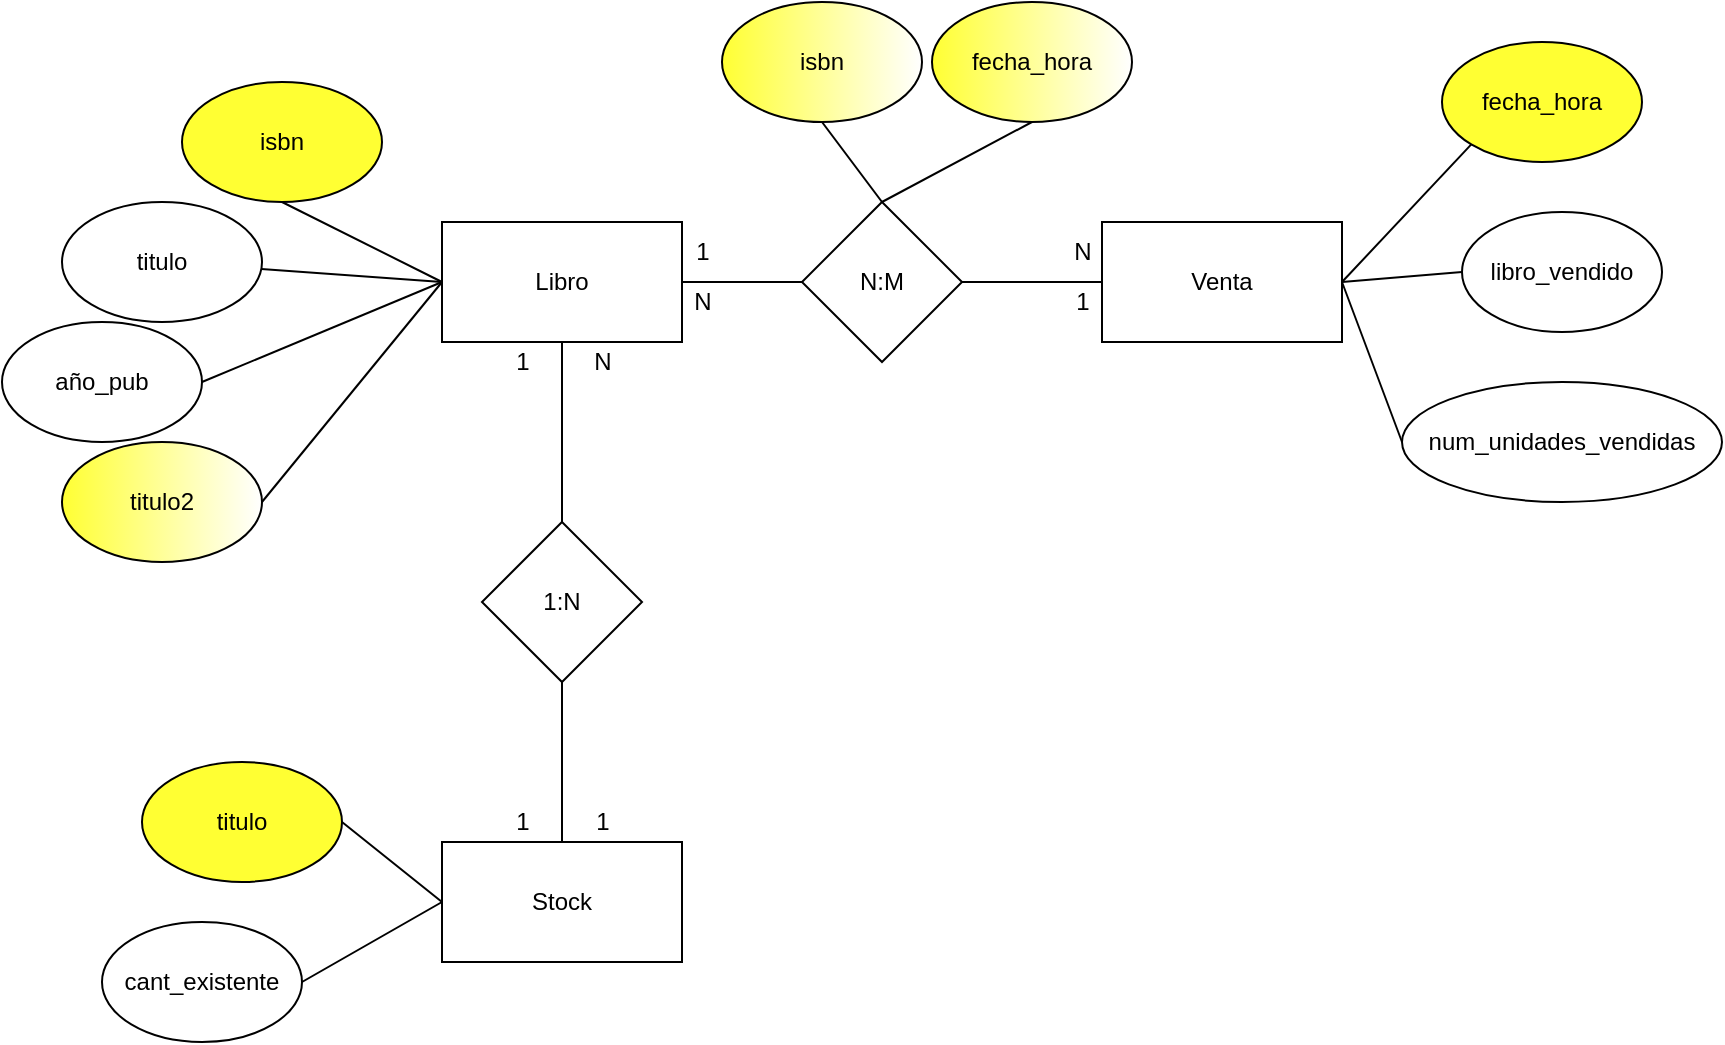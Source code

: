 <mxfile version="20.2.0" type="github">
  <diagram id="R2lEEEUBdFMjLlhIrx00" name="Page-1">
    <mxGraphModel dx="1823" dy="766" grid="1" gridSize="10" guides="1" tooltips="1" connect="1" arrows="1" fold="1" page="1" pageScale="1" pageWidth="850" pageHeight="1100" math="0" shadow="0" extFonts="Permanent Marker^https://fonts.googleapis.com/css?family=Permanent+Marker">
      <root>
        <mxCell id="0" />
        <mxCell id="1" parent="0" />
        <mxCell id="viCMVrCXkihIOLoWAZFG-1" value="Libro" style="rounded=0;whiteSpace=wrap;html=1;" vertex="1" parent="1">
          <mxGeometry x="180" y="250" width="120" height="60" as="geometry" />
        </mxCell>
        <mxCell id="viCMVrCXkihIOLoWAZFG-2" value="titulo" style="ellipse;whiteSpace=wrap;html=1;" vertex="1" parent="1">
          <mxGeometry x="-10" y="240" width="100" height="60" as="geometry" />
        </mxCell>
        <mxCell id="viCMVrCXkihIOLoWAZFG-3" value="isbn" style="ellipse;whiteSpace=wrap;html=1;fillColor=#FFFF33;" vertex="1" parent="1">
          <mxGeometry x="50" y="180" width="100" height="60" as="geometry" />
        </mxCell>
        <mxCell id="viCMVrCXkihIOLoWAZFG-4" value="año_pub" style="ellipse;whiteSpace=wrap;html=1;" vertex="1" parent="1">
          <mxGeometry x="-40" y="300" width="100" height="60" as="geometry" />
        </mxCell>
        <mxCell id="viCMVrCXkihIOLoWAZFG-5" value="" style="endArrow=none;html=1;rounded=0;exitX=0;exitY=0.5;exitDx=0;exitDy=0;entryX=1;entryY=0.5;entryDx=0;entryDy=0;" edge="1" parent="1" source="viCMVrCXkihIOLoWAZFG-1" target="viCMVrCXkihIOLoWAZFG-4">
          <mxGeometry width="50" height="50" relative="1" as="geometry">
            <mxPoint x="370" y="420" as="sourcePoint" />
            <mxPoint x="420" y="370" as="targetPoint" />
          </mxGeometry>
        </mxCell>
        <mxCell id="viCMVrCXkihIOLoWAZFG-6" value="" style="endArrow=none;html=1;rounded=0;exitX=0;exitY=0.5;exitDx=0;exitDy=0;" edge="1" parent="1" source="viCMVrCXkihIOLoWAZFG-1" target="viCMVrCXkihIOLoWAZFG-2">
          <mxGeometry width="50" height="50" relative="1" as="geometry">
            <mxPoint x="370" y="420" as="sourcePoint" />
            <mxPoint x="420" y="370" as="targetPoint" />
          </mxGeometry>
        </mxCell>
        <mxCell id="viCMVrCXkihIOLoWAZFG-7" value="" style="endArrow=none;html=1;rounded=0;exitX=0;exitY=0.5;exitDx=0;exitDy=0;entryX=0.5;entryY=1;entryDx=0;entryDy=0;" edge="1" parent="1" source="viCMVrCXkihIOLoWAZFG-1" target="viCMVrCXkihIOLoWAZFG-3">
          <mxGeometry width="50" height="50" relative="1" as="geometry">
            <mxPoint x="370" y="420" as="sourcePoint" />
            <mxPoint x="420" y="370" as="targetPoint" />
          </mxGeometry>
        </mxCell>
        <mxCell id="viCMVrCXkihIOLoWAZFG-9" value="Stock" style="rounded=0;whiteSpace=wrap;html=1;" vertex="1" parent="1">
          <mxGeometry x="180" y="560" width="120" height="60" as="geometry" />
        </mxCell>
        <mxCell id="viCMVrCXkihIOLoWAZFG-10" value="titulo" style="ellipse;whiteSpace=wrap;html=1;fillColor=#FFFF33;" vertex="1" parent="1">
          <mxGeometry x="30" y="520" width="100" height="60" as="geometry" />
        </mxCell>
        <mxCell id="viCMVrCXkihIOLoWAZFG-11" value="cant_existente" style="ellipse;whiteSpace=wrap;html=1;" vertex="1" parent="1">
          <mxGeometry x="10" y="600" width="100" height="60" as="geometry" />
        </mxCell>
        <mxCell id="viCMVrCXkihIOLoWAZFG-12" value="" style="endArrow=none;html=1;rounded=0;exitX=0;exitY=0.5;exitDx=0;exitDy=0;entryX=1;entryY=0.5;entryDx=0;entryDy=0;" edge="1" parent="1" source="viCMVrCXkihIOLoWAZFG-9" target="viCMVrCXkihIOLoWAZFG-10">
          <mxGeometry width="50" height="50" relative="1" as="geometry">
            <mxPoint x="310" y="500" as="sourcePoint" />
            <mxPoint x="360" y="450" as="targetPoint" />
          </mxGeometry>
        </mxCell>
        <mxCell id="viCMVrCXkihIOLoWAZFG-13" value="" style="endArrow=none;html=1;rounded=0;exitX=0;exitY=0.5;exitDx=0;exitDy=0;entryX=1;entryY=0.5;entryDx=0;entryDy=0;" edge="1" parent="1" source="viCMVrCXkihIOLoWAZFG-9" target="viCMVrCXkihIOLoWAZFG-11">
          <mxGeometry width="50" height="50" relative="1" as="geometry">
            <mxPoint x="310" y="600" as="sourcePoint" />
            <mxPoint x="350" y="560" as="targetPoint" />
          </mxGeometry>
        </mxCell>
        <mxCell id="viCMVrCXkihIOLoWAZFG-14" value="1" style="text;html=1;align=center;verticalAlign=middle;resizable=0;points=[];autosize=1;strokeColor=none;fillColor=none;" vertex="1" parent="1">
          <mxGeometry x="205" y="305" width="30" height="30" as="geometry" />
        </mxCell>
        <mxCell id="viCMVrCXkihIOLoWAZFG-15" value="1" style="text;html=1;align=center;verticalAlign=middle;resizable=0;points=[];autosize=1;strokeColor=none;fillColor=none;" vertex="1" parent="1">
          <mxGeometry x="205" y="535" width="30" height="30" as="geometry" />
        </mxCell>
        <mxCell id="viCMVrCXkihIOLoWAZFG-16" value="1" style="text;html=1;align=center;verticalAlign=middle;resizable=0;points=[];autosize=1;strokeColor=none;fillColor=none;" vertex="1" parent="1">
          <mxGeometry x="245" y="535" width="30" height="30" as="geometry" />
        </mxCell>
        <mxCell id="viCMVrCXkihIOLoWAZFG-17" value="N" style="text;html=1;align=center;verticalAlign=middle;resizable=0;points=[];autosize=1;strokeColor=none;fillColor=none;" vertex="1" parent="1">
          <mxGeometry x="245" y="305" width="30" height="30" as="geometry" />
        </mxCell>
        <mxCell id="viCMVrCXkihIOLoWAZFG-19" value="1:N" style="rhombus;whiteSpace=wrap;html=1;fillColor=#FFFFFF;" vertex="1" parent="1">
          <mxGeometry x="200" y="400" width="80" height="80" as="geometry" />
        </mxCell>
        <mxCell id="viCMVrCXkihIOLoWAZFG-20" value="" style="endArrow=none;html=1;rounded=0;exitX=0.5;exitY=1;exitDx=0;exitDy=0;" edge="1" parent="1" source="viCMVrCXkihIOLoWAZFG-19" target="viCMVrCXkihIOLoWAZFG-9">
          <mxGeometry width="50" height="50" relative="1" as="geometry">
            <mxPoint x="370" y="420" as="sourcePoint" />
            <mxPoint x="420" y="370" as="targetPoint" />
          </mxGeometry>
        </mxCell>
        <mxCell id="viCMVrCXkihIOLoWAZFG-21" value="" style="endArrow=none;html=1;rounded=0;exitX=0.5;exitY=0;exitDx=0;exitDy=0;" edge="1" parent="1" source="viCMVrCXkihIOLoWAZFG-19" target="viCMVrCXkihIOLoWAZFG-1">
          <mxGeometry width="50" height="50" relative="1" as="geometry">
            <mxPoint x="370" y="420" as="sourcePoint" />
            <mxPoint x="420" y="370" as="targetPoint" />
          </mxGeometry>
        </mxCell>
        <mxCell id="viCMVrCXkihIOLoWAZFG-22" value="titulo2" style="ellipse;whiteSpace=wrap;html=1;fillColor=#FFFF33;gradientColor=#FFFFFF;gradientDirection=east;" vertex="1" parent="1">
          <mxGeometry x="-10" y="360" width="100" height="60" as="geometry" />
        </mxCell>
        <mxCell id="viCMVrCXkihIOLoWAZFG-23" value="" style="endArrow=none;html=1;rounded=0;exitX=0;exitY=0.5;exitDx=0;exitDy=0;entryX=1;entryY=0.5;entryDx=0;entryDy=0;" edge="1" parent="1" source="viCMVrCXkihIOLoWAZFG-1" target="viCMVrCXkihIOLoWAZFG-22">
          <mxGeometry width="50" height="50" relative="1" as="geometry">
            <mxPoint x="370" y="420" as="sourcePoint" />
            <mxPoint x="420" y="370" as="targetPoint" />
          </mxGeometry>
        </mxCell>
        <mxCell id="viCMVrCXkihIOLoWAZFG-24" value="Venta" style="rounded=0;whiteSpace=wrap;html=1;fillColor=#FFFFFF;gradientColor=none;gradientDirection=east;" vertex="1" parent="1">
          <mxGeometry x="510" y="250" width="120" height="60" as="geometry" />
        </mxCell>
        <mxCell id="viCMVrCXkihIOLoWAZFG-25" value="fecha_hora" style="ellipse;whiteSpace=wrap;html=1;fillColor=#FFFF33;" vertex="1" parent="1">
          <mxGeometry x="680" y="160" width="100" height="60" as="geometry" />
        </mxCell>
        <mxCell id="viCMVrCXkihIOLoWAZFG-26" value="libro_vendido" style="ellipse;whiteSpace=wrap;html=1;" vertex="1" parent="1">
          <mxGeometry x="690" y="245" width="100" height="60" as="geometry" />
        </mxCell>
        <mxCell id="viCMVrCXkihIOLoWAZFG-27" value="num_unidades_vendidas" style="ellipse;whiteSpace=wrap;html=1;" vertex="1" parent="1">
          <mxGeometry x="660" y="330" width="160" height="60" as="geometry" />
        </mxCell>
        <mxCell id="viCMVrCXkihIOLoWAZFG-28" value="" style="endArrow=none;html=1;rounded=0;exitX=1;exitY=0.5;exitDx=0;exitDy=0;entryX=0;entryY=0.5;entryDx=0;entryDy=0;" edge="1" parent="1" source="viCMVrCXkihIOLoWAZFG-24" target="viCMVrCXkihIOLoWAZFG-27">
          <mxGeometry width="50" height="50" relative="1" as="geometry">
            <mxPoint x="450" y="360" as="sourcePoint" />
            <mxPoint x="500" y="310" as="targetPoint" />
          </mxGeometry>
        </mxCell>
        <mxCell id="viCMVrCXkihIOLoWAZFG-29" value="" style="endArrow=none;html=1;rounded=0;entryX=1;entryY=0.5;entryDx=0;entryDy=0;exitX=0;exitY=0.5;exitDx=0;exitDy=0;" edge="1" parent="1" source="viCMVrCXkihIOLoWAZFG-26" target="viCMVrCXkihIOLoWAZFG-24">
          <mxGeometry width="50" height="50" relative="1" as="geometry">
            <mxPoint x="450" y="360" as="sourcePoint" />
            <mxPoint x="500" y="310" as="targetPoint" />
          </mxGeometry>
        </mxCell>
        <mxCell id="viCMVrCXkihIOLoWAZFG-30" value="" style="endArrow=none;html=1;rounded=0;exitX=1;exitY=0.5;exitDx=0;exitDy=0;entryX=0;entryY=1;entryDx=0;entryDy=0;" edge="1" parent="1" source="viCMVrCXkihIOLoWAZFG-24" target="viCMVrCXkihIOLoWAZFG-25">
          <mxGeometry width="50" height="50" relative="1" as="geometry">
            <mxPoint x="450" y="360" as="sourcePoint" />
            <mxPoint x="500" y="310" as="targetPoint" />
          </mxGeometry>
        </mxCell>
        <mxCell id="viCMVrCXkihIOLoWAZFG-31" value="" style="endArrow=none;html=1;rounded=0;" edge="1" parent="1" source="viCMVrCXkihIOLoWAZFG-24" target="viCMVrCXkihIOLoWAZFG-36">
          <mxGeometry width="50" height="50" relative="1" as="geometry">
            <mxPoint x="400" y="360" as="sourcePoint" />
            <mxPoint x="450" y="310" as="targetPoint" />
          </mxGeometry>
        </mxCell>
        <mxCell id="viCMVrCXkihIOLoWAZFG-32" value="1" style="text;html=1;align=center;verticalAlign=middle;resizable=0;points=[];autosize=1;strokeColor=none;fillColor=none;" vertex="1" parent="1">
          <mxGeometry x="295" y="250" width="30" height="30" as="geometry" />
        </mxCell>
        <mxCell id="viCMVrCXkihIOLoWAZFG-33" value="N" style="text;html=1;align=center;verticalAlign=middle;resizable=0;points=[];autosize=1;strokeColor=none;fillColor=none;" vertex="1" parent="1">
          <mxGeometry x="485" y="250" width="30" height="30" as="geometry" />
        </mxCell>
        <mxCell id="viCMVrCXkihIOLoWAZFG-34" value="1" style="text;html=1;align=center;verticalAlign=middle;resizable=0;points=[];autosize=1;strokeColor=none;fillColor=none;" vertex="1" parent="1">
          <mxGeometry x="485" y="275" width="30" height="30" as="geometry" />
        </mxCell>
        <mxCell id="viCMVrCXkihIOLoWAZFG-35" value="N" style="text;html=1;align=center;verticalAlign=middle;resizable=0;points=[];autosize=1;strokeColor=none;fillColor=none;" vertex="1" parent="1">
          <mxGeometry x="295" y="275" width="30" height="30" as="geometry" />
        </mxCell>
        <mxCell id="viCMVrCXkihIOLoWAZFG-36" value="N:M" style="rhombus;whiteSpace=wrap;html=1;fillColor=#FFFFFF;gradientColor=none;gradientDirection=east;" vertex="1" parent="1">
          <mxGeometry x="360" y="240" width="80" height="80" as="geometry" />
        </mxCell>
        <mxCell id="viCMVrCXkihIOLoWAZFG-37" value="" style="endArrow=none;html=1;rounded=0;entryX=0;entryY=0.5;entryDx=0;entryDy=0;" edge="1" parent="1" source="viCMVrCXkihIOLoWAZFG-1" target="viCMVrCXkihIOLoWAZFG-36">
          <mxGeometry width="50" height="50" relative="1" as="geometry">
            <mxPoint x="400" y="360" as="sourcePoint" />
            <mxPoint x="450" y="310" as="targetPoint" />
          </mxGeometry>
        </mxCell>
        <mxCell id="viCMVrCXkihIOLoWAZFG-38" value="isbn" style="ellipse;whiteSpace=wrap;html=1;fillColor=#FFFF33;gradientColor=#FFFFFF;gradientDirection=east;" vertex="1" parent="1">
          <mxGeometry x="320" y="140" width="100" height="60" as="geometry" />
        </mxCell>
        <mxCell id="viCMVrCXkihIOLoWAZFG-39" value="fecha_hora" style="ellipse;whiteSpace=wrap;html=1;fillColor=#FFFF33;gradientColor=#FFFFFF;gradientDirection=east;" vertex="1" parent="1">
          <mxGeometry x="425" y="140" width="100" height="60" as="geometry" />
        </mxCell>
        <mxCell id="viCMVrCXkihIOLoWAZFG-41" value="" style="endArrow=none;html=1;rounded=0;exitX=0.5;exitY=0;exitDx=0;exitDy=0;entryX=0.5;entryY=1;entryDx=0;entryDy=0;" edge="1" parent="1" source="viCMVrCXkihIOLoWAZFG-36" target="viCMVrCXkihIOLoWAZFG-38">
          <mxGeometry width="50" height="50" relative="1" as="geometry">
            <mxPoint x="390" y="360" as="sourcePoint" />
            <mxPoint x="440" y="310" as="targetPoint" />
          </mxGeometry>
        </mxCell>
        <mxCell id="viCMVrCXkihIOLoWAZFG-42" value="" style="endArrow=none;html=1;rounded=0;exitX=0.5;exitY=0;exitDx=0;exitDy=0;entryX=0.5;entryY=1;entryDx=0;entryDy=0;" edge="1" parent="1" source="viCMVrCXkihIOLoWAZFG-36" target="viCMVrCXkihIOLoWAZFG-39">
          <mxGeometry width="50" height="50" relative="1" as="geometry">
            <mxPoint x="390" y="360" as="sourcePoint" />
            <mxPoint x="440" y="310" as="targetPoint" />
          </mxGeometry>
        </mxCell>
      </root>
    </mxGraphModel>
  </diagram>
</mxfile>
